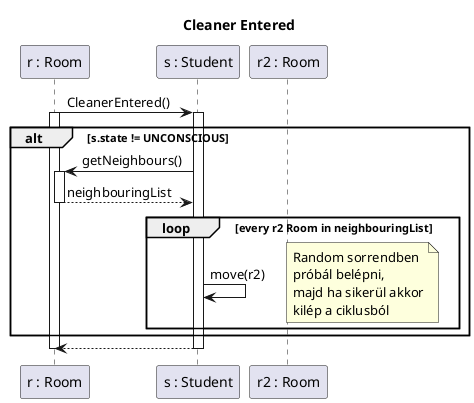 @startuml ce
title Cleaner Entered

participant "r : Room" as r
participant "s : Student" as s
participant "r2 : Room" as r2

r -> s : CleanerEntered()
activate r
activate s
alt s.state != UNCONSCIOUS
s -> r : getNeighbours()
activate r
r --> s : neighbouringList
deactivate r
loop every r2 Room in neighbouringList
s -> s : move(r2)
note right
Random sorrendben 
próbál belépni, 
majd ha sikerül akkor
kilép a ciklusból
end note
end
end
s --> r
deactivate s
deactivate r